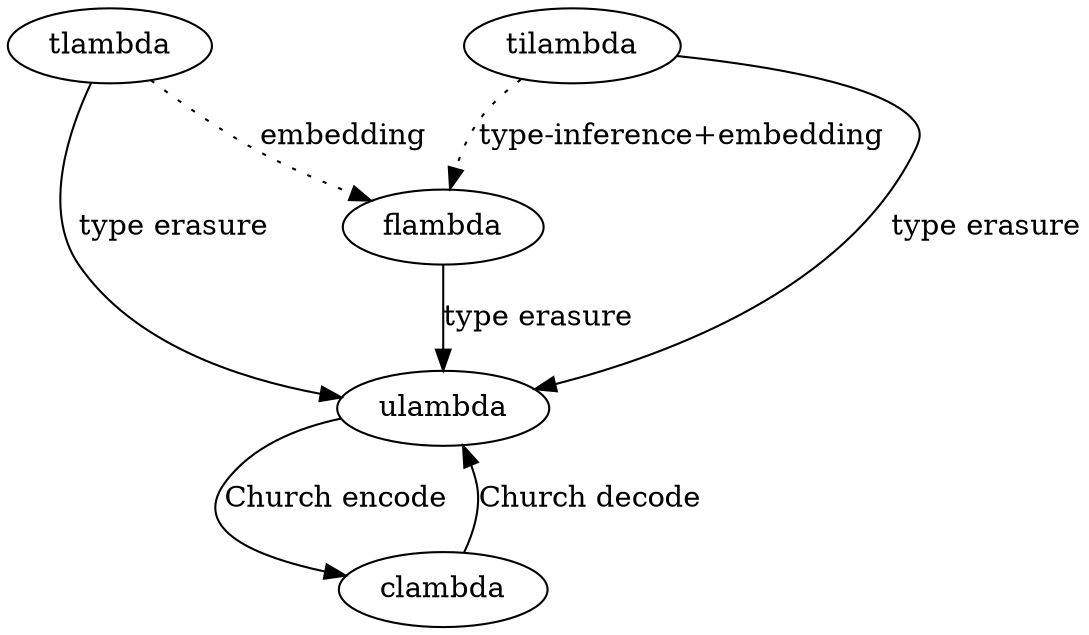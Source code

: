 digraph calculi {
    nodesep=1.0;
    ulambda -> clambda [label="Church encode"];
    clambda -> ulambda [label="Church decode"];
    tlambda -> ulambda [label="type erasure"];
    flambda -> ulambda [label="type erasure"];
    tilambda -> ulambda [label="type erasure"];
    tlambda -> flambda [label="embedding", style=dotted];
    tilambda -> flambda [label="type-inference+embedding", style=dotted];
}
